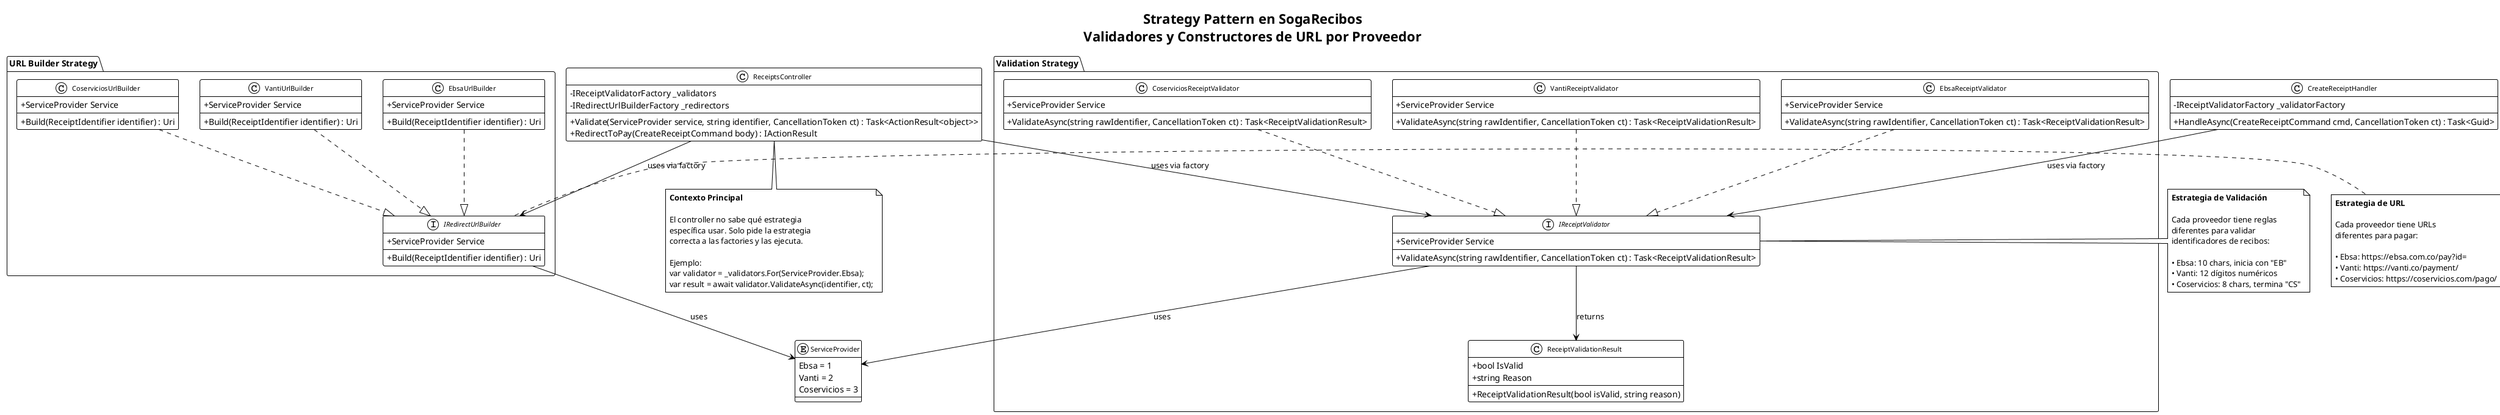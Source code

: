 @startuml Strategy Pattern - SogaRecibos Implementation

!theme plain
skinparam classAttributeIconSize 0
skinparam classFontSize 11

title Strategy Pattern en SogaRecibos\nValidadores y Constructores de URL por Proveedor

' Enum de proveedores
enum ServiceProvider {
    Ebsa = 1
    Vanti = 2
    Coservicios = 3
}

' === ESTRATEGIA DE VALIDACIÓN ===
package "Validation Strategy" {
    interface IReceiptValidator {
        +ServiceProvider Service
        +ValidateAsync(string rawIdentifier, CancellationToken ct) : Task<ReceiptValidationResult>
    }

    class ReceiptValidationResult {
        +bool IsValid
        +string Reason
        +ReceiptValidationResult(bool isValid, string reason)
    }

    class EbsaReceiptValidator {
        +ServiceProvider Service
        +ValidateAsync(string rawIdentifier, CancellationToken ct) : Task<ReceiptValidationResult>
    }

    class VantiReceiptValidator {
        +ServiceProvider Service
        +ValidateAsync(string rawIdentifier, CancellationToken ct) : Task<ReceiptValidationResult>
    }

    class CoserviciosReceiptValidator {
        +ServiceProvider Service
        +ValidateAsync(string rawIdentifier, CancellationToken ct) : Task<ReceiptValidationResult>
    }
}

' === ESTRATEGIA DE CONSTRUCCIÓN DE URL ===
package "URL Builder Strategy" {
    interface IRedirectUrlBuilder {
        +ServiceProvider Service
        +Build(ReceiptIdentifier identifier) : Uri
    }

    class EbsaUrlBuilder {
        +ServiceProvider Service
        +Build(ReceiptIdentifier identifier) : Uri
    }

    class VantiUrlBuilder {
        +ServiceProvider Service
        +Build(ReceiptIdentifier identifier) : Uri
    }

    class CoserviciosUrlBuilder {
        +ServiceProvider Service
        +Build(ReceiptIdentifier identifier) : Uri
    }
}

' === CONTEXTO QUE USA LAS ESTRATEGIAS ===
class ReceiptsController {
    -IReceiptValidatorFactory _validators
    -IRedirectUrlBuilderFactory _redirectors
    +Validate(ServiceProvider service, string identifier, CancellationToken ct) : Task<ActionResult<object>>
    +RedirectToPay(CreateReceiptCommand body) : IActionResult
}

class CreateReceiptHandler {
    -IReceiptValidatorFactory _validatorFactory
    +HandleAsync(CreateReceiptCommand cmd, CancellationToken ct) : Task<Guid>
}

' Relaciones de Validación
EbsaReceiptValidator ..|> IReceiptValidator
VantiReceiptValidator ..|> IReceiptValidator
CoserviciosReceiptValidator ..|> IReceiptValidator

IReceiptValidator --> ReceiptValidationResult : returns
IReceiptValidator --> ServiceProvider : uses

' Relaciones de URL Builder
EbsaUrlBuilder ..|> IRedirectUrlBuilder
VantiUrlBuilder ..|> IRedirectUrlBuilder
CoserviciosUrlBuilder ..|> IRedirectUrlBuilder

IRedirectUrlBuilder --> ServiceProvider : uses

' Uso en contextos
ReceiptsController --> IReceiptValidator : uses via factory
ReceiptsController --> IRedirectUrlBuilder : uses via factory
CreateReceiptHandler --> IReceiptValidator : uses via factory

note right of IReceiptValidator
  **Estrategia de Validación**
  
  Cada proveedor tiene reglas
  diferentes para validar
  identificadores de recibos:
  
  • Ebsa: 10 chars, inicia con "EB"
  • Vanti: 12 dígitos numéricos
  • Coservicios: 8 chars, termina "CS"
end note

note right of IRedirectUrlBuilder
  **Estrategia de URL**
  
  Cada proveedor tiene URLs
  diferentes para pagar:
  
  • Ebsa: https://ebsa.com.co/pay?id=
  • Vanti: https://vanti.co/payment/
  • Coservicios: https://coservicios.com/pago/
end note

note bottom of ReceiptsController
  **Contexto Principal**
  
  El controller no sabe qué estrategia
  específica usar. Solo pide la estrategia
  correcta a las factories y las ejecuta.
  
  Ejemplo:
  var validator = _validators.For(ServiceProvider.Ebsa);
  var result = await validator.ValidateAsync(identifier, ct);
end note

@enduml
